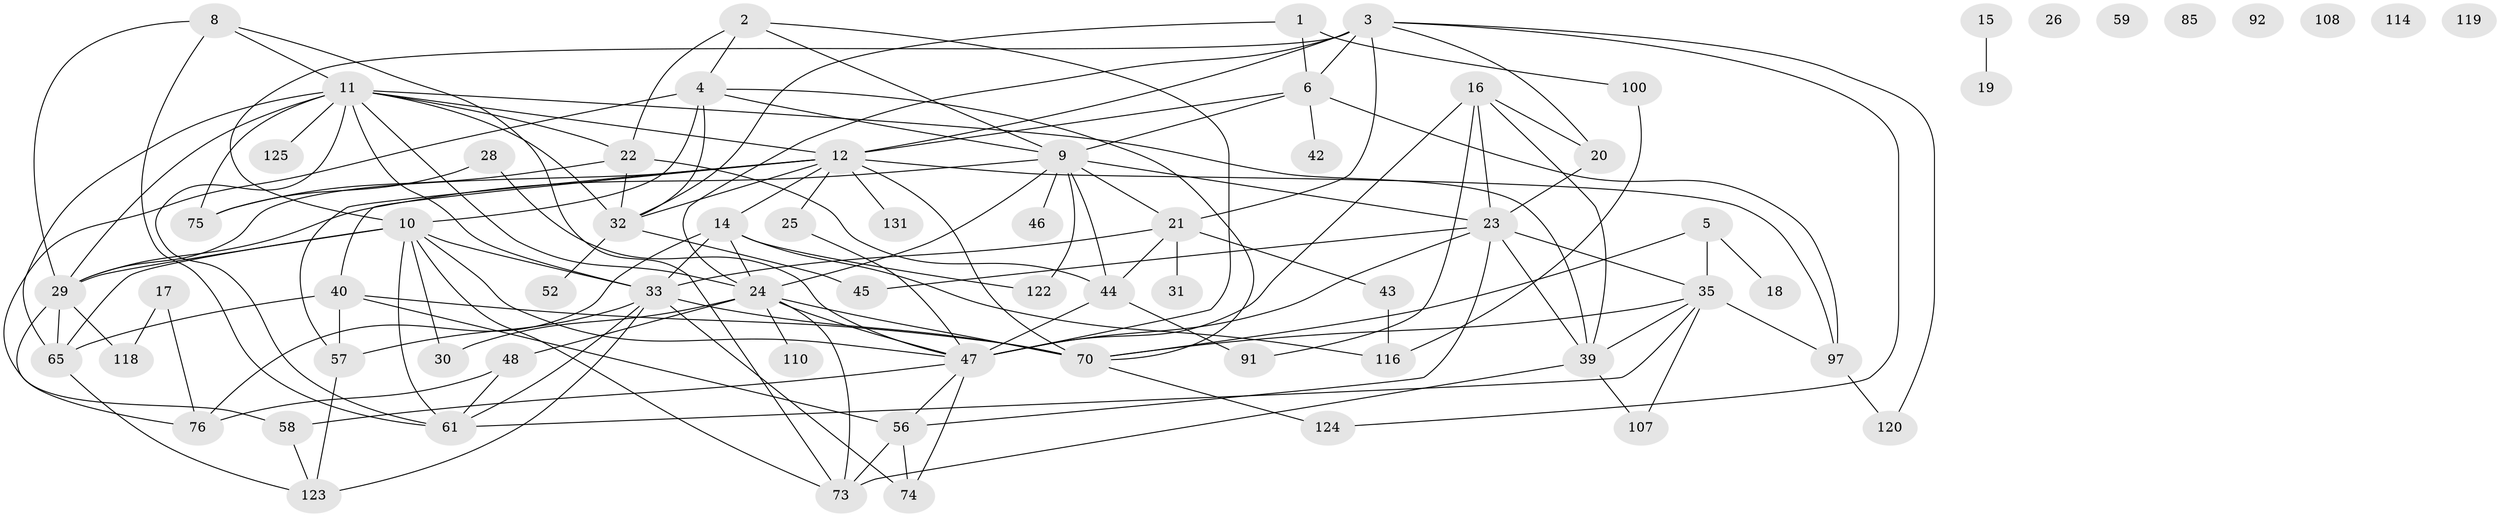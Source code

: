 // original degree distribution, {3: 0.20714285714285716, 4: 0.19285714285714287, 5: 0.08571428571428572, 2: 0.22857142857142856, 6: 0.07857142857142857, 1: 0.12857142857142856, 0: 0.04285714285714286, 7: 0.03571428571428571}
// Generated by graph-tools (version 1.1) at 2025/16/03/04/25 18:16:41]
// undirected, 70 vertices, 137 edges
graph export_dot {
graph [start="1"]
  node [color=gray90,style=filled];
  1;
  2 [super="+71"];
  3 [super="+38+7"];
  4 [super="+53"];
  5;
  6 [super="+13"];
  8 [super="+49"];
  9 [super="+87"];
  10 [super="+34+98"];
  11 [super="+54+63"];
  12 [super="+36+64+117"];
  14 [super="+135"];
  15;
  16 [super="+121"];
  17;
  18;
  19;
  20 [super="+104"];
  21 [super="+89+129"];
  22 [super="+50"];
  23 [super="+133+78+93"];
  24 [super="+60+27"];
  25;
  26;
  28 [super="+67"];
  29 [super="+66+86"];
  30;
  31;
  32 [super="+115+109"];
  33 [super="+112+41"];
  35;
  39 [super="+137+140+83+62"];
  40;
  42;
  43;
  44 [super="+82"];
  45;
  46;
  47 [super="+103+94"];
  48;
  52;
  56 [super="+80"];
  57 [super="+69"];
  58;
  59;
  61 [super="+68"];
  65 [super="+102"];
  70 [super="+127+84"];
  73 [super="+128"];
  74;
  75;
  76 [super="+96"];
  85;
  91;
  92 [super="+99"];
  97;
  100 [super="+113"];
  107;
  108;
  110;
  114;
  116;
  118;
  119;
  120;
  122;
  123;
  124;
  125;
  131;
  1 -- 6;
  1 -- 32;
  1 -- 100;
  2 -- 4;
  2 -- 22;
  2 -- 47;
  2 -- 9;
  3 -- 124;
  3 -- 6;
  3 -- 120;
  3 -- 12;
  3 -- 20;
  3 -- 10;
  3 -- 21;
  3 -- 24;
  4 -- 58;
  4 -- 10;
  4 -- 32;
  4 -- 70;
  4 -- 9;
  5 -- 18;
  5 -- 35;
  5 -- 70;
  6 -- 42;
  6 -- 97;
  6 -- 12;
  6 -- 9;
  8 -- 61;
  8 -- 73;
  8 -- 29;
  8 -- 11;
  9 -- 44;
  9 -- 46;
  9 -- 122;
  9 -- 24;
  9 -- 21;
  9 -- 23;
  9 -- 29;
  10 -- 47;
  10 -- 33;
  10 -- 65;
  10 -- 73;
  10 -- 30;
  10 -- 61;
  10 -- 29 [weight=2];
  11 -- 12 [weight=2];
  11 -- 22;
  11 -- 61;
  11 -- 32;
  11 -- 33;
  11 -- 65;
  11 -- 39;
  11 -- 75;
  11 -- 125;
  11 -- 24;
  11 -- 29 [weight=2];
  12 -- 25;
  12 -- 40;
  12 -- 14 [weight=2];
  12 -- 131;
  12 -- 32;
  12 -- 97;
  12 -- 70;
  12 -- 57;
  12 -- 29;
  14 -- 33;
  14 -- 116;
  14 -- 76;
  14 -- 122;
  14 -- 24;
  15 -- 19;
  16 -- 23 [weight=2];
  16 -- 91;
  16 -- 47 [weight=2];
  16 -- 39;
  16 -- 20;
  17 -- 118;
  17 -- 76;
  20 -- 23;
  21 -- 33;
  21 -- 43;
  21 -- 44;
  21 -- 31;
  22 -- 32;
  22 -- 75;
  22 -- 44;
  23 -- 35;
  23 -- 45;
  23 -- 39;
  23 -- 47;
  23 -- 56;
  24 -- 47 [weight=2];
  24 -- 48;
  24 -- 110;
  24 -- 70;
  24 -- 30;
  24 -- 73;
  25 -- 47;
  28 -- 75;
  28 -- 47;
  29 -- 118;
  29 -- 76;
  29 -- 65;
  32 -- 45;
  32 -- 52;
  33 -- 70;
  33 -- 74;
  33 -- 61;
  33 -- 123;
  33 -- 57;
  35 -- 61;
  35 -- 97;
  35 -- 107;
  35 -- 70;
  35 -- 39;
  39 -- 73;
  39 -- 107;
  40 -- 57;
  40 -- 70;
  40 -- 56;
  40 -- 65;
  43 -- 116;
  44 -- 91;
  44 -- 47 [weight=2];
  47 -- 74;
  47 -- 58;
  47 -- 56;
  48 -- 76;
  48 -- 61;
  56 -- 73;
  56 -- 74;
  57 -- 123;
  58 -- 123;
  65 -- 123;
  70 -- 124;
  97 -- 120;
  100 -- 116;
}

